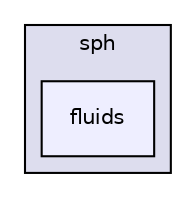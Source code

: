 digraph "bullet/bullet-2.82-r2704/Extras/sph/fluids" {
  compound=true
  node [ fontsize="10", fontname="Helvetica"];
  edge [ labelfontsize="10", labelfontname="Helvetica"];
  subgraph clusterdir_7799ae6d39e79392ec746de0f03821a3 {
    graph [ bgcolor="#ddddee", pencolor="black", label="sph" fontname="Helvetica", fontsize="10", URL="dir_7799ae6d39e79392ec746de0f03821a3.html"]
  dir_8e5cea7f892ea0ecac3cac4a07c73816 [shape=box, label="fluids", style="filled", fillcolor="#eeeeff", pencolor="black", URL="dir_8e5cea7f892ea0ecac3cac4a07c73816.html"];
  }
}
